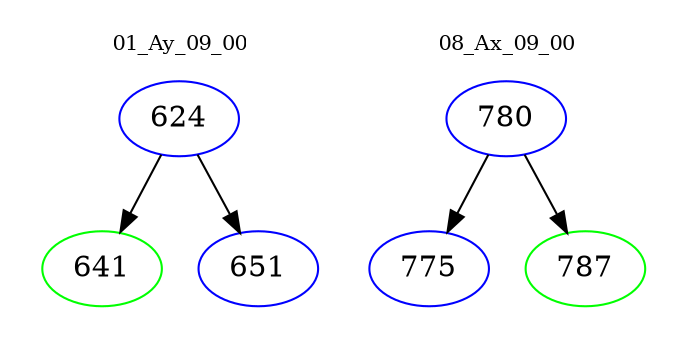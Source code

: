 digraph{
subgraph cluster_0 {
color = white
label = "01_Ay_09_00";
fontsize=10;
T0_624 [label="624", color="blue"]
T0_624 -> T0_641 [color="black"]
T0_641 [label="641", color="green"]
T0_624 -> T0_651 [color="black"]
T0_651 [label="651", color="blue"]
}
subgraph cluster_1 {
color = white
label = "08_Ax_09_00";
fontsize=10;
T1_780 [label="780", color="blue"]
T1_780 -> T1_775 [color="black"]
T1_775 [label="775", color="blue"]
T1_780 -> T1_787 [color="black"]
T1_787 [label="787", color="green"]
}
}
